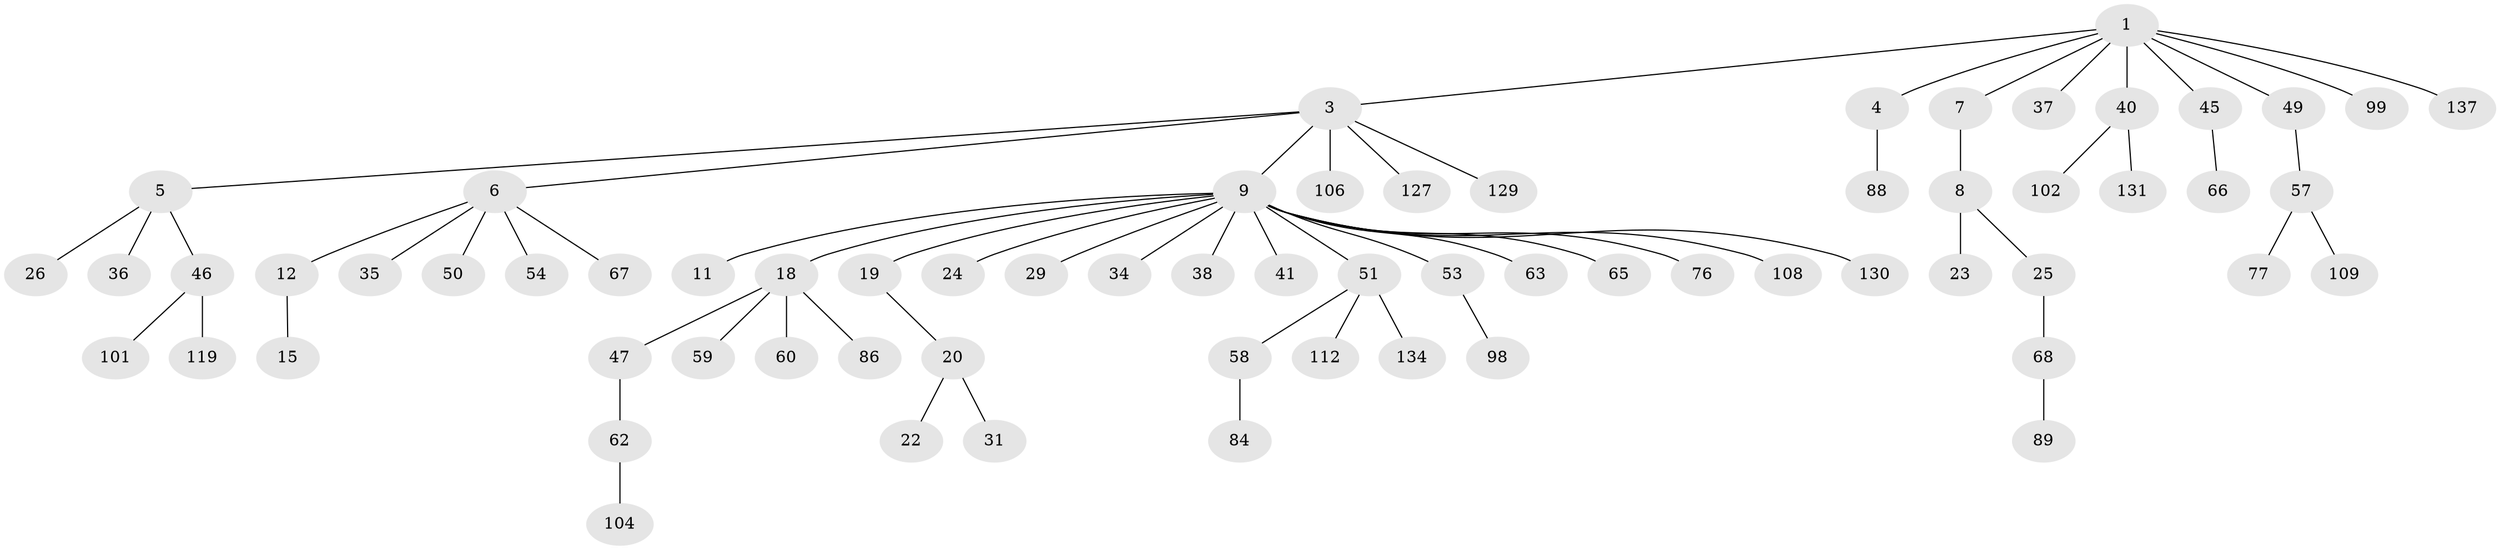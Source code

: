 // original degree distribution, {5: 0.043795620437956206, 3: 0.10948905109489052, 8: 0.014598540145985401, 2: 0.24087591240875914, 4: 0.058394160583941604, 6: 0.014598540145985401, 1: 0.5182481751824818}
// Generated by graph-tools (version 1.1) at 2025/15/03/09/25 04:15:27]
// undirected, 68 vertices, 67 edges
graph export_dot {
graph [start="1"]
  node [color=gray90,style=filled];
  1 [super="+2+72+13"];
  3 [super="+75"];
  4;
  5;
  6 [super="+43"];
  7 [super="+32"];
  8 [super="+64+21+61"];
  9 [super="+16+14+17+124+10"];
  11;
  12 [super="+42+90"];
  15;
  18 [super="+56+44+33+74"];
  19;
  20 [super="+69"];
  22 [super="+126+30+27+48"];
  23;
  24;
  25;
  26;
  29;
  31 [super="+96"];
  34;
  35 [super="+100"];
  36 [super="+116"];
  37;
  38 [super="+125"];
  40 [super="+79+123+105+82+80"];
  41;
  45 [super="+95"];
  46;
  47 [super="+91"];
  49 [super="+71"];
  50;
  51 [super="+52"];
  53;
  54;
  57;
  58;
  59;
  60 [super="+120"];
  62;
  63;
  65;
  66;
  67 [super="+118"];
  68;
  76;
  77 [super="+81"];
  84;
  86;
  88;
  89;
  98;
  99;
  101 [super="+103"];
  102;
  104;
  106;
  108;
  109 [super="+132"];
  112;
  119;
  127;
  129;
  130;
  131;
  134;
  137;
  1 -- 4;
  1 -- 7;
  1 -- 3;
  1 -- 37;
  1 -- 137;
  1 -- 99;
  1 -- 40;
  1 -- 45;
  1 -- 49;
  3 -- 5;
  3 -- 6;
  3 -- 9;
  3 -- 106;
  3 -- 127;
  3 -- 129;
  4 -- 88;
  5 -- 26;
  5 -- 36;
  5 -- 46;
  6 -- 12;
  6 -- 35;
  6 -- 54;
  6 -- 50;
  6 -- 67;
  7 -- 8;
  8 -- 25;
  8 -- 23;
  9 -- 65;
  9 -- 76;
  9 -- 18;
  9 -- 38;
  9 -- 24;
  9 -- 29;
  9 -- 53;
  9 -- 108;
  9 -- 63;
  9 -- 41;
  9 -- 34;
  9 -- 130;
  9 -- 11;
  9 -- 19;
  9 -- 51;
  12 -- 15;
  18 -- 60;
  18 -- 47;
  18 -- 59;
  18 -- 86;
  19 -- 20;
  20 -- 22;
  20 -- 31;
  25 -- 68;
  40 -- 131;
  40 -- 102;
  45 -- 66;
  46 -- 101;
  46 -- 119;
  47 -- 62;
  49 -- 57;
  51 -- 58;
  51 -- 134;
  51 -- 112;
  53 -- 98;
  57 -- 77;
  57 -- 109;
  58 -- 84;
  62 -- 104;
  68 -- 89;
}
